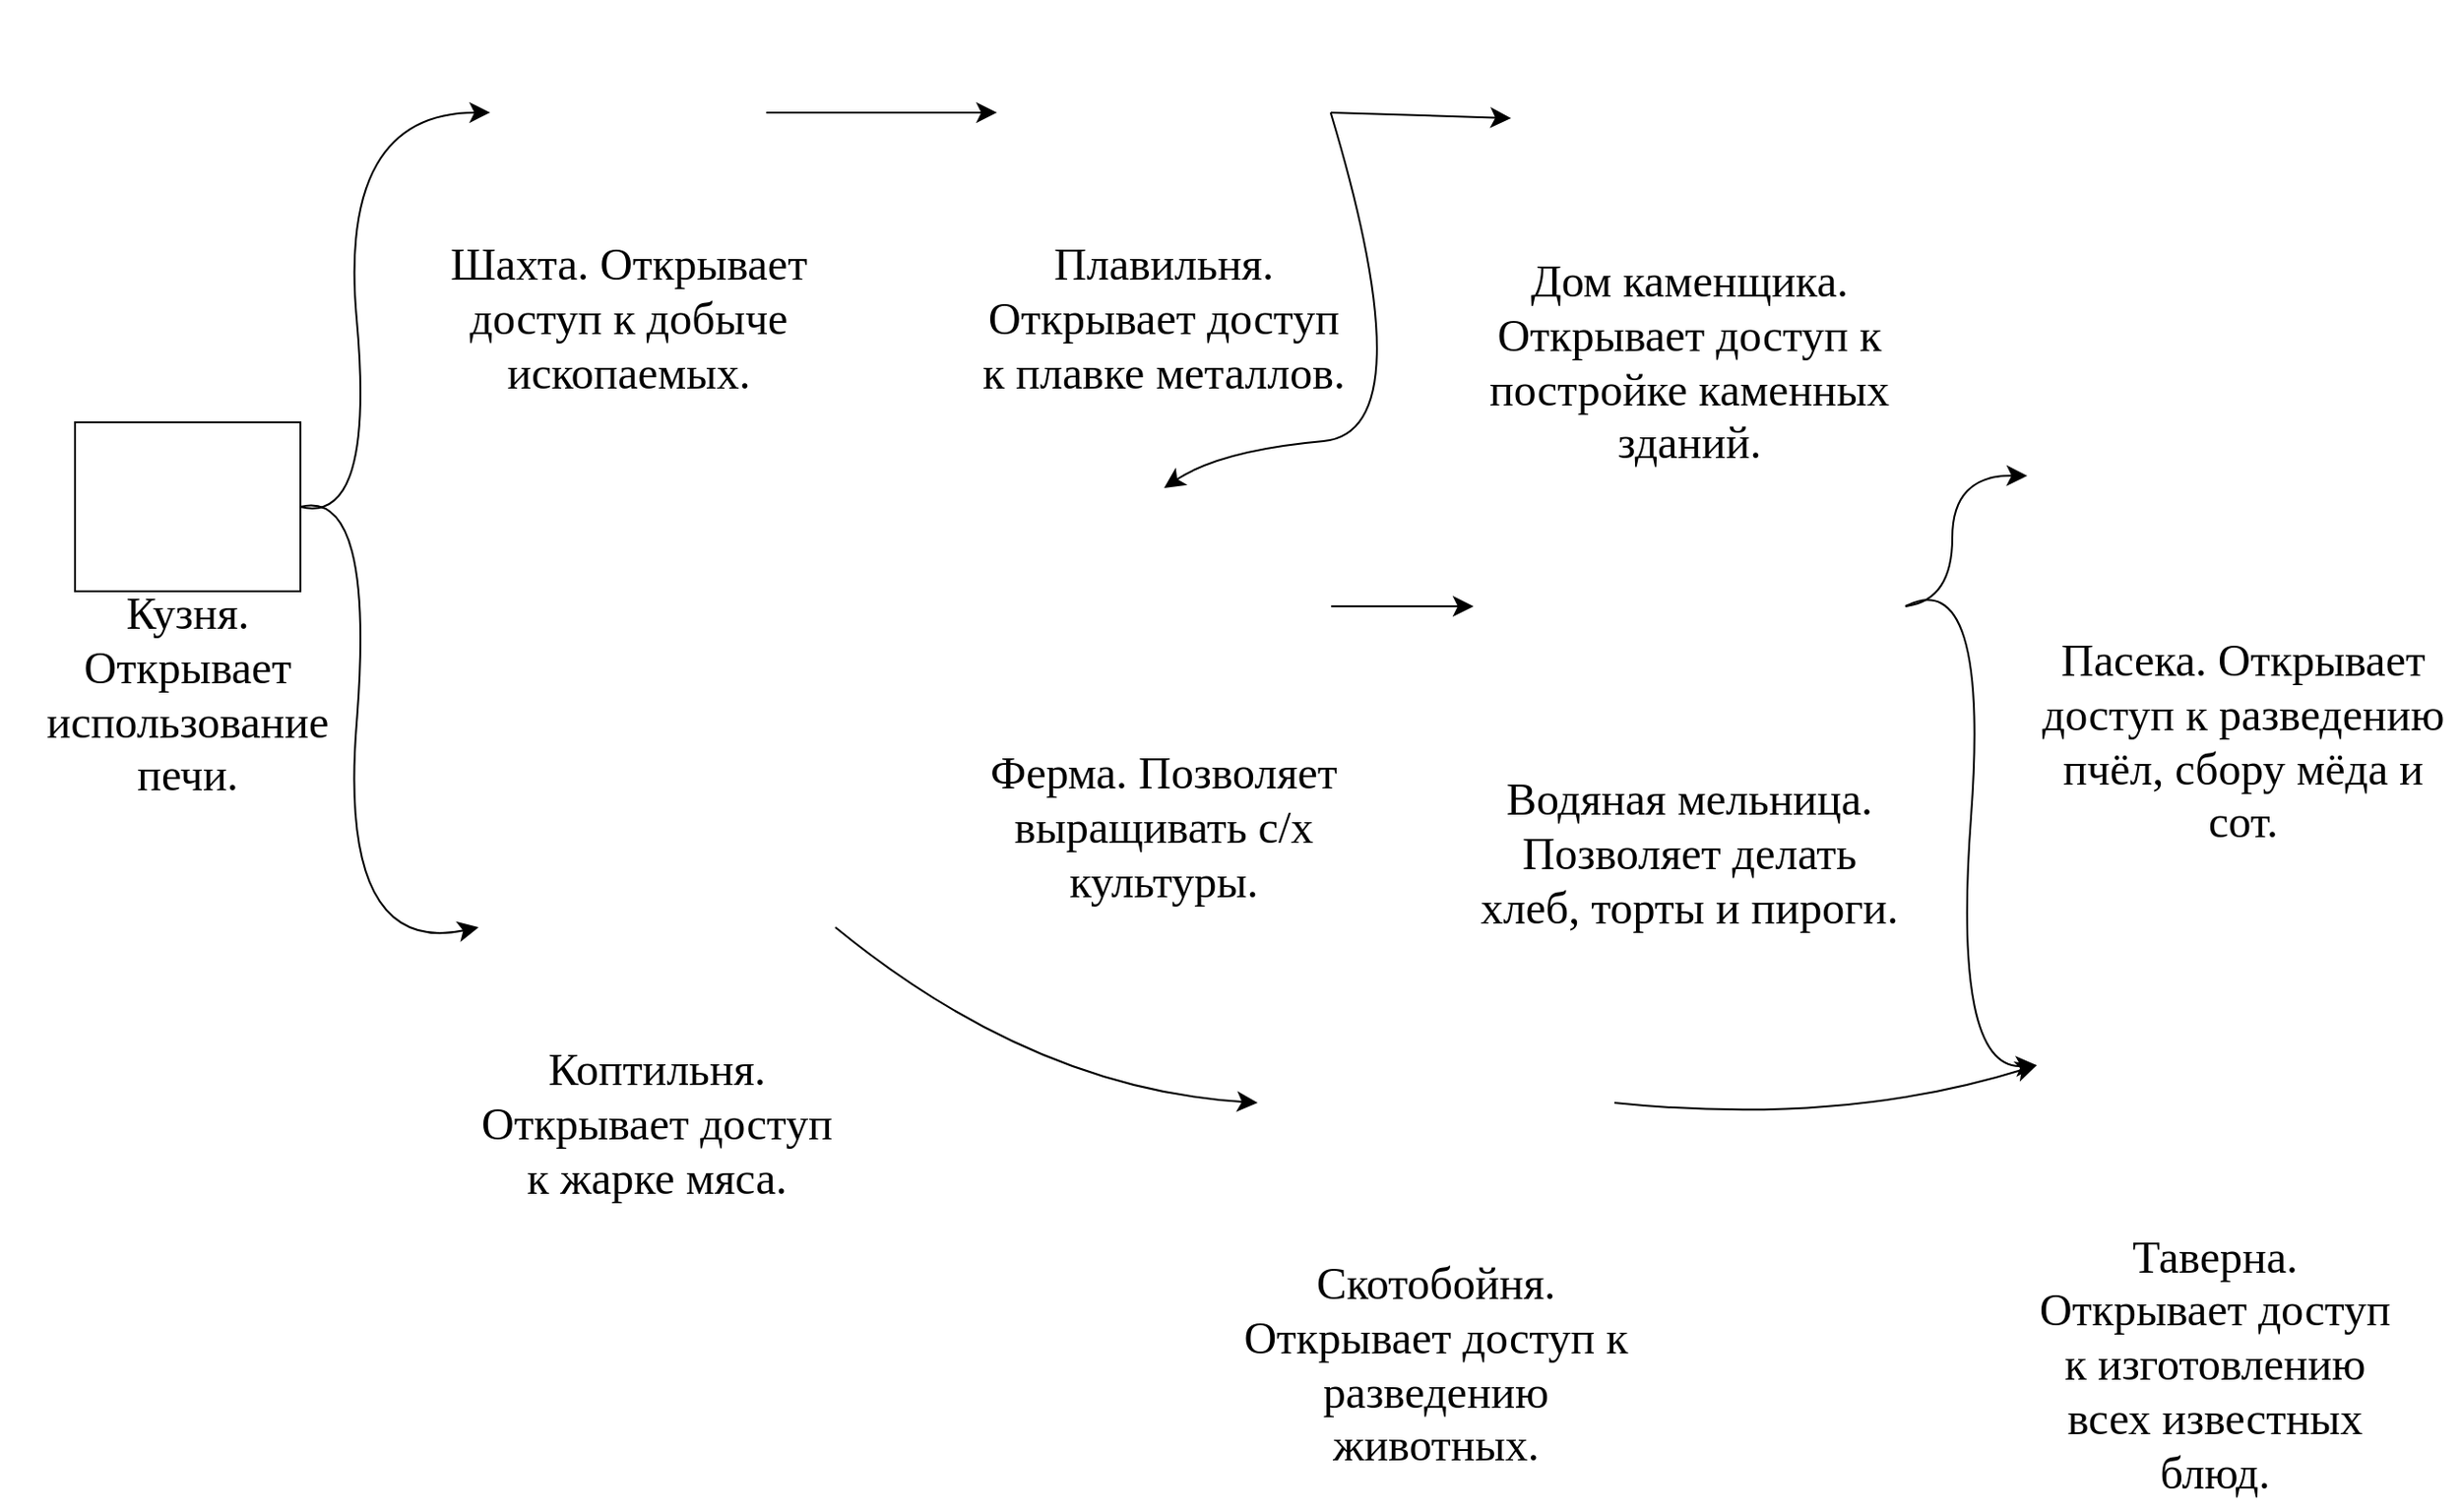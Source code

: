 <mxfile version="21.5.0" type="github">
  <diagram name="Страница 1" id="gLuoUgxs1ZDuPbv5Kvt7">
    <mxGraphModel dx="2143" dy="1255" grid="1" gridSize="10" guides="1" tooltips="1" connect="1" arrows="1" fold="1" page="1" pageScale="1" pageWidth="1920" pageHeight="1200" math="0" shadow="0">
      <root>
        <mxCell id="0" />
        <mxCell id="1" parent="0" />
        <mxCell id="KuUZ50XCyosqBm0AOGB8-7" style="edgeStyle=none;curved=1;rounded=0;orthogonalLoop=1;jettySize=auto;html=1;exitX=1;exitY=0.5;exitDx=0;exitDy=0;entryX=0;entryY=0.5;entryDx=0;entryDy=0;fontSize=12;startSize=8;endSize=8;" parent="1" source="KuUZ50XCyosqBm0AOGB8-3" target="KuUZ50XCyosqBm0AOGB8-5" edge="1">
          <mxGeometry relative="1" as="geometry">
            <Array as="points">
              <mxPoint x="230" y="610" />
              <mxPoint x="210" y="390" />
            </Array>
          </mxGeometry>
        </mxCell>
        <mxCell id="KuUZ50XCyosqBm0AOGB8-11" style="edgeStyle=none;curved=1;rounded=0;orthogonalLoop=1;jettySize=auto;html=1;exitX=1;exitY=0.5;exitDx=0;exitDy=0;entryX=0;entryY=0.5;entryDx=0;entryDy=0;fontSize=12;startSize=8;endSize=8;" parent="1" source="KuUZ50XCyosqBm0AOGB8-3" target="KuUZ50XCyosqBm0AOGB8-9" edge="1">
          <mxGeometry relative="1" as="geometry">
            <Array as="points">
              <mxPoint x="230" y="590" />
              <mxPoint x="210" y="840" />
            </Array>
          </mxGeometry>
        </mxCell>
        <mxCell id="KuUZ50XCyosqBm0AOGB8-3" value="" style="shape=image;imageAspect=0;aspect=fixed;verticalLabelPosition=bottom;verticalAlign=top;fontSize=16;image=https://avatars.mds.yandex.net/i?id=4abc45a1c5fcac343d9ae26bac8b06eb-4011124-images-thumbs&amp;n=13;imageBorder=#050505;" parent="1" vertex="1">
          <mxGeometry x="69.95" y="555" width="120.09" height="89.99" as="geometry" />
        </mxCell>
        <mxCell id="KuUZ50XCyosqBm0AOGB8-4" value="Кузня.&lt;br style=&quot;font-size: 24px;&quot;&gt;Открывает использование печи." style="text;html=1;strokeColor=none;fillColor=none;align=center;verticalAlign=middle;whiteSpace=wrap;rounded=0;fontSize=24;fontFamily=Comic Sans MS;labelBackgroundColor=none;" parent="1" vertex="1">
          <mxGeometry x="30" y="644.99" width="200" height="110.01" as="geometry" />
        </mxCell>
        <mxCell id="KuUZ50XCyosqBm0AOGB8-14" style="edgeStyle=none;curved=1;rounded=0;orthogonalLoop=1;jettySize=auto;html=1;exitX=1;exitY=0.5;exitDx=0;exitDy=0;entryX=0;entryY=0.5;entryDx=0;entryDy=0;fontSize=12;startSize=8;endSize=8;" parent="1" source="KuUZ50XCyosqBm0AOGB8-5" target="KuUZ50XCyosqBm0AOGB8-12" edge="1">
          <mxGeometry relative="1" as="geometry" />
        </mxCell>
        <mxCell id="KuUZ50XCyosqBm0AOGB8-5" value="" style="shape=image;imageAspect=0;aspect=fixed;verticalLabelPosition=bottom;verticalAlign=top;fontSize=16;image=https://i.pinimg.com/originals/df/b9/aa/dfb9aaa8822d1c95fb97937bef0a79be.png;" parent="1" vertex="1">
          <mxGeometry x="291.13" y="340" width="147.08" height="99.98" as="geometry" />
        </mxCell>
        <mxCell id="KuUZ50XCyosqBm0AOGB8-6" value="Шахта. Открывает доступ к добыче ископаемых." style="text;html=1;strokeColor=none;fillColor=none;align=center;verticalAlign=middle;whiteSpace=wrap;rounded=0;fontSize=24;fontFamily=Comic Sans MS;labelBackgroundColor=none;" parent="1" vertex="1">
          <mxGeometry x="264.67" y="444.99" width="200" height="110.01" as="geometry" />
        </mxCell>
        <mxCell id="I9nobdzneEy-vM5rAiae-8" style="edgeStyle=none;curved=1;rounded=0;orthogonalLoop=1;jettySize=auto;html=1;exitX=1;exitY=0.5;exitDx=0;exitDy=0;entryX=0;entryY=0.5;entryDx=0;entryDy=0;fontSize=12;startSize=8;endSize=8;" edge="1" parent="1" source="KuUZ50XCyosqBm0AOGB8-9" target="I9nobdzneEy-vM5rAiae-5">
          <mxGeometry relative="1" as="geometry">
            <Array as="points">
              <mxPoint x="580" y="910" />
            </Array>
          </mxGeometry>
        </mxCell>
        <mxCell id="KuUZ50XCyosqBm0AOGB8-9" value="" style="shape=image;imageAspect=0;aspect=fixed;verticalLabelPosition=bottom;verticalAlign=top;fontSize=16;image=https://avatars.mds.yandex.net/i?id=e0d07e1ab5715b257ecc86123f47e975-4592776-images-thumbs&amp;n=13;" parent="1" vertex="1">
          <mxGeometry x="285" y="774" width="190" height="100" as="geometry" />
        </mxCell>
        <mxCell id="KuUZ50XCyosqBm0AOGB8-10" value="Коптильня. Открывает доступ к жарке мяса." style="text;html=1;strokeColor=none;fillColor=none;align=center;verticalAlign=middle;whiteSpace=wrap;rounded=0;fontSize=24;fontFamily=Comic Sans MS;labelBackgroundColor=none;" parent="1" vertex="1">
          <mxGeometry x="280" y="874" width="200" height="110.01" as="geometry" />
        </mxCell>
        <mxCell id="KuUZ50XCyosqBm0AOGB8-18" style="edgeStyle=none;curved=1;rounded=0;orthogonalLoop=1;jettySize=auto;html=1;exitX=1;exitY=0.5;exitDx=0;exitDy=0;entryX=0;entryY=0.5;entryDx=0;entryDy=0;fontSize=12;startSize=8;endSize=8;" parent="1" source="KuUZ50XCyosqBm0AOGB8-12" target="KuUZ50XCyosqBm0AOGB8-15" edge="1">
          <mxGeometry relative="1" as="geometry" />
        </mxCell>
        <mxCell id="KuUZ50XCyosqBm0AOGB8-21" style="edgeStyle=none;curved=1;rounded=0;orthogonalLoop=1;jettySize=auto;html=1;exitX=1;exitY=0.5;exitDx=0;exitDy=0;entryX=0.5;entryY=0;entryDx=0;entryDy=0;fontSize=12;startSize=8;endSize=8;" parent="1" source="KuUZ50XCyosqBm0AOGB8-12" target="KuUZ50XCyosqBm0AOGB8-19" edge="1">
          <mxGeometry relative="1" as="geometry">
            <Array as="points">
              <mxPoint x="790" y="560" />
              <mxPoint x="680" y="570" />
            </Array>
          </mxGeometry>
        </mxCell>
        <mxCell id="KuUZ50XCyosqBm0AOGB8-12" value="" style="shape=image;imageAspect=0;aspect=fixed;verticalLabelPosition=bottom;verticalAlign=top;fontSize=16;image=https://avatars.mds.yandex.net/i?id=e4cb19346be0a178b36c890636e0e5549b978edb-8187583-images-thumbs&amp;n=13;" parent="1" vertex="1">
          <mxGeometry x="561.13" y="340" width="177.74" height="99.98" as="geometry" />
        </mxCell>
        <mxCell id="KuUZ50XCyosqBm0AOGB8-13" value="Плавильня. Открывает доступ к плавке металлов." style="text;html=1;strokeColor=none;fillColor=none;align=center;verticalAlign=middle;whiteSpace=wrap;rounded=0;fontSize=24;fontFamily=Comic Sans MS;labelBackgroundColor=none;" parent="1" vertex="1">
          <mxGeometry x="550" y="444.99" width="200" height="110.01" as="geometry" />
        </mxCell>
        <mxCell id="KuUZ50XCyosqBm0AOGB8-15" value="" style="shape=image;imageAspect=0;aspect=fixed;verticalLabelPosition=bottom;verticalAlign=top;fontSize=16;image=https://avatars.mds.yandex.net/i?id=4df7003726820dc86b49f52e42a8fdba6b284f20-9289605-images-thumbs&amp;n=13;" parent="1" vertex="1">
          <mxGeometry x="835" y="330" width="190" height="126" as="geometry" />
        </mxCell>
        <mxCell id="KuUZ50XCyosqBm0AOGB8-16" value="Дом каменщика. Открывает доступ к постройке каменных зданий." style="text;html=1;strokeColor=none;fillColor=none;align=center;verticalAlign=middle;whiteSpace=wrap;rounded=0;fontSize=24;fontFamily=Comic Sans MS;labelBackgroundColor=none;" parent="1" vertex="1">
          <mxGeometry x="812.05" y="470" width="235.89" height="105" as="geometry" />
        </mxCell>
        <mxCell id="KuUZ50XCyosqBm0AOGB8-24" style="edgeStyle=none;curved=1;rounded=0;orthogonalLoop=1;jettySize=auto;html=1;exitX=1;exitY=0.5;exitDx=0;exitDy=0;entryX=0;entryY=0.5;entryDx=0;entryDy=0;fontSize=12;startSize=8;endSize=8;" parent="1" source="KuUZ50XCyosqBm0AOGB8-19" target="KuUZ50XCyosqBm0AOGB8-22" edge="1">
          <mxGeometry relative="1" as="geometry" />
        </mxCell>
        <mxCell id="KuUZ50XCyosqBm0AOGB8-19" value="" style="shape=image;imageAspect=0;aspect=fixed;verticalLabelPosition=bottom;verticalAlign=top;fontSize=16;image=https://avatars.mds.yandex.net/i?id=537190a88f9671c2258bdce7cfe80fc68666d6fe-5858868-images-thumbs&amp;n=13;" parent="1" vertex="1">
          <mxGeometry x="561.13" y="590" width="178" height="126" as="geometry" />
        </mxCell>
        <mxCell id="KuUZ50XCyosqBm0AOGB8-20" value="Ферма. Позволяет выращивать с/х культуры." style="text;html=1;strokeColor=none;fillColor=none;align=center;verticalAlign=middle;whiteSpace=wrap;rounded=0;fontSize=24;fontFamily=Comic Sans MS;labelBackgroundColor=none;" parent="1" vertex="1">
          <mxGeometry x="550" y="716" width="200" height="110.01" as="geometry" />
        </mxCell>
        <mxCell id="I9nobdzneEy-vM5rAiae-3" style="edgeStyle=none;curved=1;rounded=0;orthogonalLoop=1;jettySize=auto;html=1;exitX=1;exitY=0.5;exitDx=0;exitDy=0;entryX=0;entryY=0.5;entryDx=0;entryDy=0;fontSize=12;startSize=8;endSize=8;" edge="1" parent="1" source="KuUZ50XCyosqBm0AOGB8-22" target="I9nobdzneEy-vM5rAiae-1">
          <mxGeometry relative="1" as="geometry">
            <Array as="points">
              <mxPoint x="1090" y="630" />
              <mxPoint x="1070" y="900" />
            </Array>
          </mxGeometry>
        </mxCell>
        <mxCell id="I9nobdzneEy-vM5rAiae-13" style="edgeStyle=none;curved=1;rounded=0;orthogonalLoop=1;jettySize=auto;html=1;exitX=1;exitY=0.5;exitDx=0;exitDy=0;entryX=0;entryY=0.5;entryDx=0;entryDy=0;fontSize=12;startSize=8;endSize=8;" edge="1" parent="1" source="KuUZ50XCyosqBm0AOGB8-22" target="I9nobdzneEy-vM5rAiae-11">
          <mxGeometry relative="1" as="geometry">
            <Array as="points">
              <mxPoint x="1070" y="650" />
              <mxPoint x="1070" y="583" />
            </Array>
          </mxGeometry>
        </mxCell>
        <mxCell id="KuUZ50XCyosqBm0AOGB8-22" value="" style="shape=image;imageAspect=0;aspect=fixed;verticalLabelPosition=bottom;verticalAlign=top;fontSize=16;image=https://avatars.mds.yandex.net/i?id=9b789f653e1eb3a5e1f9f6a77d5ec1cd0435b46c-8819379-images-thumbs&amp;n=13;" parent="1" vertex="1">
          <mxGeometry x="815" y="590" width="230" height="126" as="geometry" />
        </mxCell>
        <mxCell id="KuUZ50XCyosqBm0AOGB8-23" value="Водяная мельница. Позволяет делать хлеб, торты и пироги." style="text;html=1;strokeColor=none;fillColor=none;align=center;verticalAlign=middle;whiteSpace=wrap;rounded=0;fontSize=24;fontFamily=Comic Sans MS;labelBackgroundColor=none;" parent="1" vertex="1">
          <mxGeometry x="815" y="730" width="230" height="110.01" as="geometry" />
        </mxCell>
        <mxCell id="I9nobdzneEy-vM5rAiae-1" value="" style="shape=image;imageAspect=0;aspect=fixed;verticalLabelPosition=bottom;verticalAlign=top;fontSize=16;image=https://i.pinimg.com/originals/c1/3f/80/c13f80562d17b202692de7846316f2c1.jpg;" vertex="1" parent="1">
          <mxGeometry x="1115" y="826.01" width="190" height="143" as="geometry" />
        </mxCell>
        <mxCell id="I9nobdzneEy-vM5rAiae-2" value="Таверна. Открывает доступ к изготовлению всех известных блюд." style="text;html=1;strokeColor=none;fillColor=none;align=center;verticalAlign=middle;whiteSpace=wrap;rounded=0;fontSize=24;fontFamily=Comic Sans MS;labelBackgroundColor=none;" vertex="1" parent="1">
          <mxGeometry x="1110" y="980" width="200" height="154.02" as="geometry" />
        </mxCell>
        <mxCell id="I9nobdzneEy-vM5rAiae-9" style="edgeStyle=none;curved=1;rounded=0;orthogonalLoop=1;jettySize=auto;html=1;exitX=1;exitY=0.5;exitDx=0;exitDy=0;entryX=0;entryY=0.5;entryDx=0;entryDy=0;fontSize=12;startSize=8;endSize=8;" edge="1" parent="1" source="I9nobdzneEy-vM5rAiae-5" target="I9nobdzneEy-vM5rAiae-1">
          <mxGeometry relative="1" as="geometry">
            <Array as="points">
              <mxPoint x="1010" y="930" />
            </Array>
          </mxGeometry>
        </mxCell>
        <mxCell id="I9nobdzneEy-vM5rAiae-5" value="" style="shape=image;imageAspect=0;aspect=fixed;verticalLabelPosition=bottom;verticalAlign=top;fontSize=16;image=https://i.pinimg.com/originals/28/ba/2f/28ba2f68b4035b1fca919146fa7f840b.jpg;" vertex="1" parent="1">
          <mxGeometry x="700" y="845" width="190" height="145" as="geometry" />
        </mxCell>
        <mxCell id="I9nobdzneEy-vM5rAiae-6" value="Скотобойня. Открывает доступ к разведению животных." style="text;html=1;strokeColor=none;fillColor=none;align=center;verticalAlign=middle;whiteSpace=wrap;rounded=0;fontSize=24;fontFamily=Comic Sans MS;labelBackgroundColor=none;" vertex="1" parent="1">
          <mxGeometry x="685" y="1002" width="220" height="110.01" as="geometry" />
        </mxCell>
        <mxCell id="I9nobdzneEy-vM5rAiae-11" value="" style="shape=image;imageAspect=0;aspect=fixed;verticalLabelPosition=bottom;verticalAlign=top;fontSize=16;image=https://i.pinimg.com/originals/a5/79/a8/a579a81f89556091bad0da50d2d4eaaf.jpg;" vertex="1" parent="1">
          <mxGeometry x="1110" y="507" width="230" height="153" as="geometry" />
        </mxCell>
        <mxCell id="I9nobdzneEy-vM5rAiae-12" value="Пасека. Открывает доступ к разведению пчёл, сбору мёда и сот." style="text;html=1;strokeColor=none;fillColor=none;align=center;verticalAlign=middle;whiteSpace=wrap;rounded=0;fontSize=24;fontFamily=Comic Sans MS;labelBackgroundColor=none;" vertex="1" parent="1">
          <mxGeometry x="1110" y="670" width="230" height="110.01" as="geometry" />
        </mxCell>
      </root>
    </mxGraphModel>
  </diagram>
</mxfile>
